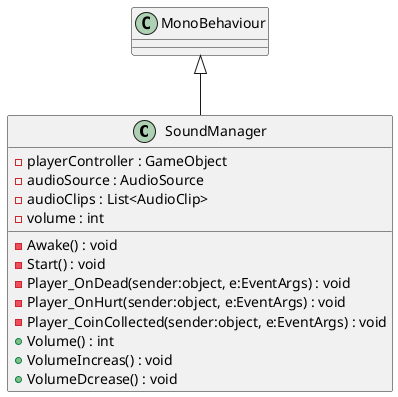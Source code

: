 @startuml
class SoundManager {
    - playerController : GameObject
    - audioSource : AudioSource
    - audioClips : List<AudioClip>
    - volume : int
    - Awake() : void
    - Start() : void
    - Player_OnDead(sender:object, e:EventArgs) : void
    - Player_OnHurt(sender:object, e:EventArgs) : void
    - Player_CoinCollected(sender:object, e:EventArgs) : void
    + Volume() : int
    + VolumeIncreas() : void
    + VolumeDcrease() : void
}
MonoBehaviour <|-- SoundManager
@enduml
